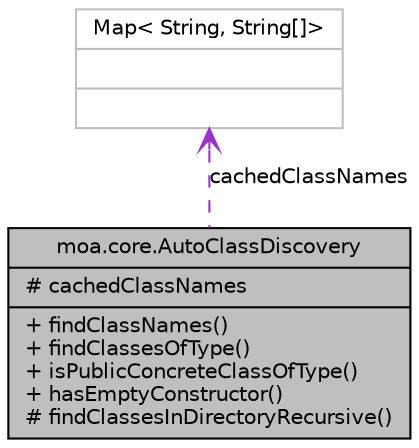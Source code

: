 digraph G
{
  edge [fontname="Helvetica",fontsize="10",labelfontname="Helvetica",labelfontsize="10"];
  node [fontname="Helvetica",fontsize="10",shape=record];
  Node1 [label="{moa.core.AutoClassDiscovery\n|# cachedClassNames\l|+ findClassNames()\l+ findClassesOfType()\l+ isPublicConcreteClassOfType()\l+ hasEmptyConstructor()\l# findClassesInDirectoryRecursive()\l}",height=0.2,width=0.4,color="black", fillcolor="grey75", style="filled" fontcolor="black"];
  Node2 -> Node1 [dir=back,color="darkorchid3",fontsize="10",style="dashed",label="cachedClassNames",arrowtail="open",fontname="Helvetica"];
  Node2 [label="{Map\< String, String[]\>\n||}",height=0.2,width=0.4,color="grey75", fillcolor="white", style="filled"];
}
